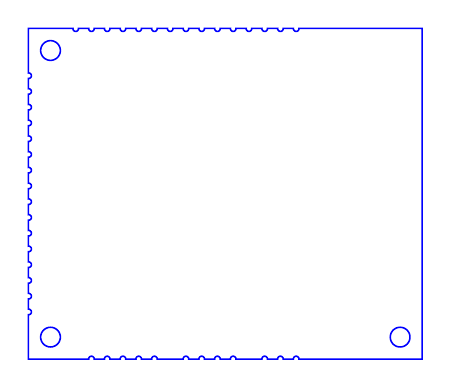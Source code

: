 \draw[color=blue, line width=.2mm] (0.0mm,0.025mm) -- (0.0mm,5.651mm) -- (0.025mm,5.65mm) -- (0.059mm,5.652mm) -- (0.093mm,5.657mm) -- (0.127mm,5.665mm) -- (0.159mm,5.677mm) -- (0.19mm,5.691mm) -- (0.219mm,5.709mm) -- (0.247mm,5.729mm) -- (0.272mm,5.753mm) -- (0.296mm,5.778mm) -- (0.316mm,5.806mm) -- (0.334mm,5.835mm) -- (0.348mm,5.866mm) -- (0.36mm,5.898mm) -- (0.368mm,5.932mm) -- (0.373mm,5.966mm) -- (0.375mm,6.0mm) -- (0.375mm,6.0mm) -- (0.373mm,6.034mm) -- (0.368mm,6.068mm) -- (0.36mm,6.102mm) -- (0.348mm,6.134mm) -- (0.334mm,6.165mm) -- (0.316mm,6.194mm) -- (0.296mm,6.222mm) -- (0.272mm,6.247mm) -- (0.247mm,6.271mm) -- (0.219mm,6.291mm) -- (0.19mm,6.309mm) -- (0.159mm,6.323mm) -- (0.127mm,6.335mm) -- (0.093mm,6.343mm) -- (0.059mm,6.348mm) -- (0.025mm,6.35mm) -- (0.0mm,6.349mm) -- (0.0mm,7.651mm) -- (0.025mm,7.65mm) -- (0.059mm,7.652mm) -- (0.093mm,7.657mm) -- (0.127mm,7.665mm) -- (0.159mm,7.677mm) -- (0.19mm,7.691mm) -- (0.219mm,7.709mm) -- (0.247mm,7.729mm) -- (0.272mm,7.753mm) -- (0.296mm,7.778mm) -- (0.316mm,7.806mm) -- (0.334mm,7.835mm) -- (0.348mm,7.866mm) -- (0.36mm,7.898mm) -- (0.368mm,7.932mm) -- (0.373mm,7.966mm) -- (0.375mm,8.0mm) -- (0.375mm,8.0mm) -- (0.373mm,8.034mm) -- (0.368mm,8.068mm) -- (0.36mm,8.102mm) -- (0.348mm,8.134mm) -- (0.334mm,8.165mm) -- (0.316mm,8.194mm) -- (0.296mm,8.222mm) -- (0.272mm,8.247mm) -- (0.247mm,8.271mm) -- (0.219mm,8.291mm) -- (0.19mm,8.309mm) -- (0.159mm,8.323mm) -- (0.127mm,8.335mm) -- (0.093mm,8.343mm) -- (0.059mm,8.348mm) -- (0.025mm,8.35mm) -- (0.0mm,8.349mm) -- (0.0mm,9.651mm) -- (0.025mm,9.65mm) -- (0.059mm,9.652mm) -- (0.093mm,9.657mm) -- (0.127mm,9.665mm) -- (0.159mm,9.677mm) -- (0.19mm,9.691mm) -- (0.219mm,9.709mm) -- (0.247mm,9.729mm) -- (0.272mm,9.753mm) -- (0.296mm,9.778mm) -- (0.316mm,9.806mm) -- (0.334mm,9.835mm) -- (0.348mm,9.866mm) -- (0.36mm,9.898mm) -- (0.368mm,9.932mm) -- (0.373mm,9.966mm) -- (0.375mm,10.0mm) -- (0.375mm,10.0mm) -- (0.373mm,10.034mm) -- (0.368mm,10.068mm) -- (0.36mm,10.102mm) -- (0.348mm,10.134mm) -- (0.334mm,10.165mm) -- (0.316mm,10.194mm) -- (0.296mm,10.222mm) -- (0.272mm,10.247mm) -- (0.247mm,10.271mm) -- (0.219mm,10.291mm) -- (0.19mm,10.309mm) -- (0.159mm,10.323mm) -- (0.127mm,10.335mm) -- (0.093mm,10.343mm) -- (0.059mm,10.348mm) -- (0.025mm,10.35mm) -- (0.0mm,10.349mm) -- (0.0mm,11.651mm) -- (0.025mm,11.65mm) -- (0.059mm,11.652mm) -- (0.093mm,11.657mm) -- (0.127mm,11.665mm) -- (0.159mm,11.677mm) -- (0.19mm,11.691mm) -- (0.219mm,11.709mm) -- (0.247mm,11.729mm) -- (0.272mm,11.753mm) -- (0.296mm,11.778mm) -- (0.316mm,11.806mm) -- (0.334mm,11.835mm) -- (0.348mm,11.866mm) -- (0.36mm,11.898mm) -- (0.368mm,11.932mm) -- (0.373mm,11.966mm) -- (0.375mm,12.0mm) -- (0.375mm,12.0mm) -- (0.373mm,12.034mm) -- (0.368mm,12.068mm) -- (0.36mm,12.102mm) -- (0.348mm,12.134mm) -- (0.334mm,12.165mm) -- (0.316mm,12.194mm) -- (0.296mm,12.222mm) -- (0.272mm,12.247mm) -- (0.247mm,12.271mm) -- (0.219mm,12.291mm) -- (0.19mm,12.309mm) -- (0.159mm,12.323mm) -- (0.127mm,12.335mm) -- (0.093mm,12.343mm) -- (0.059mm,12.348mm) -- (0.025mm,12.35mm) -- (0.0mm,12.349mm) -- (0.0mm,13.651mm) -- (0.025mm,13.65mm) -- (0.059mm,13.652mm) -- (0.093mm,13.657mm) -- (0.127mm,13.665mm) -- (0.159mm,13.677mm) -- (0.19mm,13.691mm) -- (0.219mm,13.709mm) -- (0.247mm,13.729mm) -- (0.272mm,13.753mm) -- (0.296mm,13.778mm) -- (0.316mm,13.806mm) -- (0.334mm,13.835mm) -- (0.348mm,13.866mm) -- (0.36mm,13.898mm) -- (0.368mm,13.932mm) -- (0.373mm,13.966mm) -- (0.375mm,14.0mm) -- (0.375mm,14.0mm) -- (0.373mm,14.034mm) -- (0.368mm,14.068mm) -- (0.36mm,14.102mm) -- (0.348mm,14.134mm) -- (0.334mm,14.165mm) -- (0.316mm,14.194mm) -- (0.296mm,14.222mm) -- (0.272mm,14.247mm) -- (0.247mm,14.271mm) -- (0.219mm,14.291mm) -- (0.19mm,14.309mm) -- (0.159mm,14.323mm) -- (0.127mm,14.335mm) -- (0.093mm,14.343mm) -- (0.059mm,14.348mm) -- (0.025mm,14.35mm) -- (0.0mm,14.349mm) -- (0.0mm,15.651mm) -- (0.025mm,15.65mm) -- (0.059mm,15.652mm) -- (0.093mm,15.657mm) -- (0.127mm,15.665mm) -- (0.159mm,15.677mm) -- (0.19mm,15.691mm) -- (0.219mm,15.709mm) -- (0.247mm,15.729mm) -- (0.272mm,15.753mm) -- (0.296mm,15.778mm) -- (0.316mm,15.806mm) -- (0.334mm,15.835mm) -- (0.348mm,15.866mm) -- (0.36mm,15.898mm) -- (0.368mm,15.932mm) -- (0.373mm,15.966mm) -- (0.375mm,16.0mm) -- (0.375mm,16.0mm) -- (0.373mm,16.034mm) -- (0.368mm,16.068mm) -- (0.36mm,16.102mm) -- (0.348mm,16.134mm) -- (0.334mm,16.165mm) -- (0.316mm,16.194mm) -- (0.296mm,16.222mm) -- (0.272mm,16.247mm) -- (0.247mm,16.271mm) -- (0.219mm,16.291mm) -- (0.19mm,16.309mm) -- (0.159mm,16.323mm) -- (0.127mm,16.335mm) -- (0.093mm,16.343mm) -- (0.059mm,16.348mm) -- (0.025mm,16.35mm) -- (0.0mm,16.349mm) -- (0.0mm,17.651mm) -- (0.025mm,17.65mm) -- (0.059mm,17.652mm) -- (0.093mm,17.657mm) -- (0.127mm,17.665mm) -- (0.159mm,17.677mm) -- (0.19mm,17.691mm) -- (0.219mm,17.709mm) -- (0.247mm,17.729mm) -- (0.272mm,17.753mm) -- (0.296mm,17.778mm) -- (0.316mm,17.806mm) -- (0.334mm,17.835mm) -- (0.348mm,17.866mm) -- (0.36mm,17.898mm) -- (0.368mm,17.932mm) -- (0.373mm,17.966mm) -- (0.375mm,18.0mm) -- (0.375mm,18.0mm) -- (0.373mm,18.034mm) -- (0.368mm,18.068mm) -- (0.36mm,18.102mm) -- (0.348mm,18.134mm) -- (0.334mm,18.165mm) -- (0.316mm,18.194mm) -- (0.296mm,18.222mm) -- (0.272mm,18.247mm) -- (0.247mm,18.271mm) -- (0.219mm,18.291mm) -- (0.19mm,18.309mm) -- (0.159mm,18.323mm) -- (0.127mm,18.335mm) -- (0.093mm,18.343mm) -- (0.059mm,18.348mm) -- (0.025mm,18.35mm) -- (0.0mm,18.349mm) -- (0.0mm,19.651mm) -- (0.025mm,19.65mm) -- (0.059mm,19.652mm) -- (0.093mm,19.657mm) -- (0.127mm,19.665mm) -- (0.159mm,19.677mm) -- (0.19mm,19.691mm) -- (0.219mm,19.709mm) -- (0.247mm,19.729mm) -- (0.272mm,19.753mm) -- (0.296mm,19.778mm) -- (0.316mm,19.806mm) -- (0.334mm,19.835mm) -- (0.348mm,19.866mm) -- (0.36mm,19.898mm) -- (0.368mm,19.932mm) -- (0.373mm,19.966mm) -- (0.375mm,20.0mm) -- (0.375mm,20.0mm) -- (0.373mm,20.034mm) -- (0.368mm,20.068mm) -- (0.36mm,20.102mm) -- (0.348mm,20.134mm) -- (0.334mm,20.165mm) -- (0.316mm,20.194mm) -- (0.296mm,20.222mm) -- (0.272mm,20.247mm) -- (0.247mm,20.271mm) -- (0.219mm,20.291mm) -- (0.19mm,20.309mm) -- (0.159mm,20.323mm) -- (0.127mm,20.335mm) -- (0.093mm,20.343mm) -- (0.059mm,20.348mm) -- (0.025mm,20.35mm) -- (0.0mm,20.349mm) -- (0.0mm,21.651mm) -- (0.025mm,21.65mm) -- (0.059mm,21.652mm) -- (0.093mm,21.657mm) -- (0.127mm,21.665mm) -- (0.159mm,21.677mm) -- (0.19mm,21.691mm) -- (0.219mm,21.709mm) -- (0.247mm,21.729mm) -- (0.272mm,21.753mm) -- (0.296mm,21.778mm) -- (0.316mm,21.806mm) -- (0.334mm,21.835mm) -- (0.348mm,21.866mm) -- (0.36mm,21.898mm) -- (0.368mm,21.932mm) -- (0.373mm,21.966mm) -- (0.375mm,22.0mm) -- (0.375mm,22.0mm) -- (0.373mm,22.034mm) -- (0.368mm,22.068mm) -- (0.36mm,22.102mm) -- (0.348mm,22.134mm) -- (0.334mm,22.165mm) -- (0.316mm,22.194mm) -- (0.296mm,22.222mm) -- (0.272mm,22.247mm) -- (0.247mm,22.271mm) -- (0.219mm,22.291mm) -- (0.19mm,22.309mm) -- (0.159mm,22.323mm) -- (0.127mm,22.335mm) -- (0.093mm,22.343mm) -- (0.059mm,22.348mm) -- (0.025mm,22.35mm) -- (0.0mm,22.349mm) -- (0.0mm,23.651mm) -- (0.025mm,23.65mm) -- (0.059mm,23.652mm) -- (0.093mm,23.657mm) -- (0.127mm,23.665mm) -- (0.159mm,23.677mm) -- (0.19mm,23.691mm) -- (0.219mm,23.709mm) -- (0.247mm,23.729mm) -- (0.272mm,23.753mm) -- (0.296mm,23.778mm) -- (0.316mm,23.806mm) -- (0.334mm,23.835mm) -- (0.348mm,23.866mm) -- (0.36mm,23.898mm) -- (0.368mm,23.932mm) -- (0.373mm,23.966mm) -- (0.375mm,24.0mm) -- (0.375mm,24.0mm) -- (0.373mm,24.034mm) -- (0.368mm,24.068mm) -- (0.36mm,24.102mm) -- (0.348mm,24.134mm) -- (0.334mm,24.165mm) -- (0.316mm,24.194mm) -- (0.296mm,24.222mm) -- (0.272mm,24.247mm) -- (0.247mm,24.271mm) -- (0.219mm,24.291mm) -- (0.19mm,24.309mm) -- (0.159mm,24.323mm) -- (0.127mm,24.335mm) -- (0.093mm,24.343mm) -- (0.059mm,24.348mm) -- (0.025mm,24.35mm) -- (0.0mm,24.349mm) -- (0.0mm,25.651mm) -- (0.025mm,25.65mm) -- (0.059mm,25.652mm) -- (0.093mm,25.657mm) -- (0.127mm,25.665mm) -- (0.159mm,25.677mm) -- (0.19mm,25.691mm) -- (0.219mm,25.709mm) -- (0.247mm,25.729mm) -- (0.272mm,25.753mm) -- (0.296mm,25.778mm) -- (0.316mm,25.806mm) -- (0.334mm,25.835mm) -- (0.348mm,25.866mm) -- (0.36mm,25.898mm) -- (0.368mm,25.932mm) -- (0.373mm,25.966mm) -- (0.375mm,26.0mm) -- (0.375mm,26.0mm) -- (0.373mm,26.034mm) -- (0.368mm,26.068mm) -- (0.36mm,26.102mm) -- (0.348mm,26.134mm) -- (0.334mm,26.165mm) -- (0.316mm,26.194mm) -- (0.296mm,26.222mm) -- (0.272mm,26.247mm) -- (0.247mm,26.271mm) -- (0.219mm,26.291mm) -- (0.19mm,26.309mm) -- (0.159mm,26.323mm) -- (0.127mm,26.335mm) -- (0.093mm,26.343mm) -- (0.059mm,26.348mm) -- (0.025mm,26.35mm) -- (0.0mm,26.349mm) -- (0.0mm,27.651mm) -- (0.025mm,27.65mm) -- (0.059mm,27.652mm) -- (0.093mm,27.657mm) -- (0.127mm,27.665mm) -- (0.159mm,27.677mm) -- (0.19mm,27.691mm) -- (0.219mm,27.709mm) -- (0.247mm,27.729mm) -- (0.272mm,27.753mm) -- (0.296mm,27.778mm) -- (0.316mm,27.806mm) -- (0.334mm,27.835mm) -- (0.348mm,27.866mm) -- (0.36mm,27.898mm) -- (0.368mm,27.932mm) -- (0.373mm,27.966mm) -- (0.375mm,28.0mm) -- (0.375mm,28.0mm) -- (0.373mm,28.034mm) -- (0.368mm,28.068mm) -- (0.36mm,28.102mm) -- (0.348mm,28.134mm) -- (0.334mm,28.165mm) -- (0.316mm,28.194mm) -- (0.296mm,28.222mm) -- (0.272mm,28.247mm) -- (0.247mm,28.271mm) -- (0.219mm,28.291mm) -- (0.19mm,28.309mm) -- (0.159mm,28.323mm) -- (0.127mm,28.335mm) -- (0.093mm,28.343mm) -- (0.059mm,28.348mm) -- (0.025mm,28.35mm) -- (0.0mm,28.349mm) -- (0.0mm,29.651mm) -- (0.025mm,29.65mm) -- (0.059mm,29.652mm) -- (0.093mm,29.657mm) -- (0.127mm,29.665mm) -- (0.159mm,29.677mm) -- (0.19mm,29.691mm) -- (0.219mm,29.709mm) -- (0.247mm,29.729mm) -- (0.272mm,29.753mm) -- (0.296mm,29.778mm) -- (0.316mm,29.806mm) -- (0.334mm,29.835mm) -- (0.348mm,29.866mm) -- (0.36mm,29.898mm) -- (0.368mm,29.932mm) -- (0.373mm,29.966mm) -- (0.375mm,30.0mm) -- (0.375mm,30.0mm) -- (0.373mm,30.034mm) -- (0.368mm,30.068mm) -- (0.36mm,30.102mm) -- (0.348mm,30.134mm) -- (0.334mm,30.165mm) -- (0.316mm,30.194mm) -- (0.296mm,30.222mm) -- (0.272mm,30.247mm) -- (0.247mm,30.271mm) -- (0.219mm,30.291mm) -- (0.19mm,30.309mm) -- (0.159mm,30.323mm) -- (0.127mm,30.335mm) -- (0.093mm,30.343mm) -- (0.059mm,30.348mm) -- (0.025mm,30.35mm) -- (0.0mm,30.349mm) -- (0.0mm,31.651mm) -- (0.025mm,31.65mm) -- (0.059mm,31.652mm) -- (0.093mm,31.657mm) -- (0.127mm,31.665mm) -- (0.159mm,31.677mm) -- (0.19mm,31.691mm) -- (0.219mm,31.709mm) -- (0.247mm,31.729mm) -- (0.272mm,31.753mm) -- (0.296mm,31.778mm) -- (0.316mm,31.806mm) -- (0.334mm,31.835mm) -- (0.348mm,31.866mm) -- (0.36mm,31.898mm) -- (0.368mm,31.932mm) -- (0.373mm,31.966mm) -- (0.375mm,32.0mm) -- (0.373mm,32.034mm) -- (0.368mm,32.068mm) -- (0.36mm,32.102mm) -- (0.348mm,32.134mm) -- (0.334mm,32.165mm) -- (0.316mm,32.194mm) -- (0.296mm,32.222mm) -- (0.272mm,32.247mm) -- (0.247mm,32.271mm) -- (0.219mm,32.291mm) -- (0.19mm,32.309mm) -- (0.159mm,32.323mm) -- (0.127mm,32.335mm) -- (0.093mm,32.343mm) -- (0.059mm,32.348mm) -- (0.025mm,32.35mm) -- (0.0mm,32.349mm) -- (0.0mm,33.651mm) -- (0.025mm,33.65mm) -- (0.059mm,33.652mm) -- (0.093mm,33.657mm) -- (0.127mm,33.665mm) -- (0.159mm,33.677mm) -- (0.19mm,33.691mm) -- (0.219mm,33.709mm) -- (0.247mm,33.729mm) -- (0.272mm,33.753mm) -- (0.296mm,33.778mm) -- (0.316mm,33.806mm) -- (0.334mm,33.835mm) -- (0.348mm,33.866mm) -- (0.36mm,33.898mm) -- (0.368mm,33.932mm) -- (0.373mm,33.966mm) -- (0.375mm,34.0mm) -- (0.373mm,34.034mm) -- (0.368mm,34.068mm) -- (0.36mm,34.102mm) -- (0.348mm,34.134mm) -- (0.334mm,34.165mm) -- (0.316mm,34.194mm) -- (0.296mm,34.222mm) -- (0.272mm,34.247mm) -- (0.247mm,34.271mm) -- (0.219mm,34.291mm) -- (0.19mm,34.309mm) -- (0.159mm,34.323mm) -- (0.127mm,34.335mm) -- (0.093mm,34.343mm) -- (0.059mm,34.348mm) -- (0.025mm,34.35mm) -- (0.0mm,34.349mm) -- (0.0mm,35.651mm) -- (0.025mm,35.65mm) -- (0.059mm,35.652mm) -- (0.093mm,35.657mm) -- (0.127mm,35.665mm) -- (0.159mm,35.677mm) -- (0.19mm,35.691mm) -- (0.219mm,35.709mm) -- (0.247mm,35.729mm) -- (0.272mm,35.753mm) -- (0.296mm,35.778mm) -- (0.316mm,35.806mm) -- (0.334mm,35.835mm) -- (0.348mm,35.866mm) -- (0.36mm,35.898mm) -- (0.368mm,35.932mm) -- (0.373mm,35.966mm) -- (0.375mm,36.0mm) -- (0.373mm,36.034mm) -- (0.368mm,36.068mm) -- (0.36mm,36.102mm) -- (0.348mm,36.134mm) -- (0.334mm,36.165mm) -- (0.316mm,36.194mm) -- (0.296mm,36.222mm) -- (0.272mm,36.247mm) -- (0.247mm,36.271mm) -- (0.219mm,36.291mm) -- (0.19mm,36.309mm) -- (0.159mm,36.323mm) -- (0.127mm,36.335mm) -- (0.093mm,36.343mm) -- (0.059mm,36.348mm) -- (0.025mm,36.35mm) -- (0.0mm,36.349mm) -- (0.0mm,41.975mm) -- (0.001mm,41.999mm) -- (0.025mm,42.0mm) -- (5.651mm,42.0mm) -- (5.65mm,41.975mm) -- (5.652mm,41.941mm) -- (5.657mm,41.907mm) -- (5.665mm,41.873mm) -- (5.677mm,41.841mm) -- (5.691mm,41.81mm) -- (5.709mm,41.781mm) -- (5.729mm,41.753mm) -- (5.753mm,41.728mm) -- (5.778mm,41.704mm) -- (5.806mm,41.684mm) -- (5.835mm,41.666mm) -- (5.866mm,41.652mm) -- (5.898mm,41.64mm) -- (5.932mm,41.632mm) -- (5.966mm,41.627mm) -- (6.0mm,41.625mm) -- (6.034mm,41.627mm) -- (6.068mm,41.632mm) -- (6.102mm,41.64mm) -- (6.134mm,41.652mm) -- (6.165mm,41.666mm) -- (6.194mm,41.684mm) -- (6.222mm,41.704mm) -- (6.247mm,41.728mm) -- (6.271mm,41.753mm) -- (6.291mm,41.781mm) -- (6.309mm,41.81mm) -- (6.323mm,41.841mm) -- (6.335mm,41.873mm) -- (6.343mm,41.907mm) -- (6.348mm,41.941mm) -- (6.35mm,41.975mm) -- (6.349mm,42.0mm) -- (7.651mm,42.0mm) -- (7.65mm,41.975mm) -- (7.652mm,41.941mm) -- (7.657mm,41.907mm) -- (7.665mm,41.873mm) -- (7.677mm,41.841mm) -- (7.691mm,41.81mm) -- (7.709mm,41.781mm) -- (7.729mm,41.753mm) -- (7.753mm,41.728mm) -- (7.778mm,41.704mm) -- (7.806mm,41.684mm) -- (7.835mm,41.666mm) -- (7.866mm,41.652mm) -- (7.898mm,41.64mm) -- (7.932mm,41.632mm) -- (7.966mm,41.627mm) -- (8.0mm,41.625mm) -- (8.034mm,41.627mm) -- (8.068mm,41.632mm) -- (8.102mm,41.64mm) -- (8.134mm,41.652mm) -- (8.165mm,41.666mm) -- (8.194mm,41.684mm) -- (8.222mm,41.704mm) -- (8.247mm,41.728mm) -- (8.271mm,41.753mm) -- (8.291mm,41.781mm) -- (8.309mm,41.81mm) -- (8.323mm,41.841mm) -- (8.335mm,41.873mm) -- (8.343mm,41.907mm) -- (8.348mm,41.941mm) -- (8.35mm,41.975mm) -- (8.349mm,42.0mm) -- (9.651mm,42.0mm) -- (9.65mm,41.975mm) -- (9.652mm,41.941mm) -- (9.657mm,41.907mm) -- (9.665mm,41.873mm) -- (9.677mm,41.841mm) -- (9.691mm,41.81mm) -- (9.709mm,41.781mm) -- (9.729mm,41.753mm) -- (9.753mm,41.728mm) -- (9.778mm,41.704mm) -- (9.806mm,41.684mm) -- (9.835mm,41.666mm) -- (9.866mm,41.652mm) -- (9.898mm,41.64mm) -- (9.932mm,41.632mm) -- (9.966mm,41.627mm) -- (10.0mm,41.625mm) -- (10.034mm,41.627mm) -- (10.068mm,41.632mm) -- (10.102mm,41.64mm) -- (10.134mm,41.652mm) -- (10.165mm,41.666mm) -- (10.194mm,41.684mm) -- (10.222mm,41.704mm) -- (10.247mm,41.728mm) -- (10.271mm,41.753mm) -- (10.291mm,41.781mm) -- (10.309mm,41.81mm) -- (10.323mm,41.841mm) -- (10.335mm,41.873mm) -- (10.343mm,41.907mm) -- (10.348mm,41.941mm) -- (10.35mm,41.975mm) -- (10.349mm,42.0mm) -- (11.651mm,42.0mm) -- (11.65mm,41.975mm) -- (11.652mm,41.941mm) -- (11.657mm,41.907mm) -- (11.665mm,41.873mm) -- (11.677mm,41.841mm) -- (11.691mm,41.81mm) -- (11.709mm,41.781mm) -- (11.729mm,41.753mm) -- (11.753mm,41.728mm) -- (11.778mm,41.704mm) -- (11.806mm,41.684mm) -- (11.835mm,41.666mm) -- (11.866mm,41.652mm) -- (11.898mm,41.64mm) -- (11.932mm,41.632mm) -- (11.966mm,41.627mm) -- (12.0mm,41.625mm) -- (12.034mm,41.627mm) -- (12.068mm,41.632mm) -- (12.102mm,41.64mm) -- (12.134mm,41.652mm) -- (12.165mm,41.666mm) -- (12.194mm,41.684mm) -- (12.222mm,41.704mm) -- (12.247mm,41.728mm) -- (12.271mm,41.753mm) -- (12.291mm,41.781mm) -- (12.309mm,41.81mm) -- (12.323mm,41.841mm) -- (12.335mm,41.873mm) -- (12.343mm,41.907mm) -- (12.348mm,41.941mm) -- (12.35mm,41.975mm) -- (12.349mm,42.0mm) -- (13.651mm,42.0mm) -- (13.65mm,41.975mm) -- (13.652mm,41.941mm) -- (13.657mm,41.907mm) -- (13.665mm,41.873mm) -- (13.677mm,41.841mm) -- (13.691mm,41.81mm) -- (13.709mm,41.781mm) -- (13.729mm,41.753mm) -- (13.753mm,41.728mm) -- (13.778mm,41.704mm) -- (13.806mm,41.684mm) -- (13.835mm,41.666mm) -- (13.866mm,41.652mm) -- (13.898mm,41.64mm) -- (13.932mm,41.632mm) -- (13.966mm,41.627mm) -- (14.0mm,41.625mm) -- (14.034mm,41.627mm) -- (14.068mm,41.632mm) -- (14.102mm,41.64mm) -- (14.134mm,41.652mm) -- (14.165mm,41.666mm) -- (14.194mm,41.684mm) -- (14.222mm,41.704mm) -- (14.247mm,41.728mm) -- (14.271mm,41.753mm) -- (14.291mm,41.781mm) -- (14.309mm,41.81mm) -- (14.323mm,41.841mm) -- (14.335mm,41.873mm) -- (14.343mm,41.907mm) -- (14.348mm,41.941mm) -- (14.35mm,41.975mm) -- (14.349mm,42.0mm) -- (15.651mm,42.0mm) -- (15.65mm,41.975mm) -- (15.652mm,41.941mm) -- (15.657mm,41.907mm) -- (15.665mm,41.873mm) -- (15.677mm,41.841mm) -- (15.691mm,41.81mm) -- (15.709mm,41.781mm) -- (15.729mm,41.753mm) -- (15.753mm,41.728mm) -- (15.778mm,41.704mm) -- (15.806mm,41.684mm) -- (15.835mm,41.666mm) -- (15.866mm,41.652mm) -- (15.898mm,41.64mm) -- (15.932mm,41.632mm) -- (15.966mm,41.627mm) -- (16.0mm,41.625mm) -- (16.034mm,41.627mm) -- (16.068mm,41.632mm) -- (16.102mm,41.64mm) -- (16.134mm,41.652mm) -- (16.165mm,41.666mm) -- (16.194mm,41.684mm) -- (16.222mm,41.704mm) -- (16.247mm,41.728mm) -- (16.271mm,41.753mm) -- (16.291mm,41.781mm) -- (16.309mm,41.81mm) -- (16.323mm,41.841mm) -- (16.335mm,41.873mm) -- (16.343mm,41.907mm) -- (16.348mm,41.941mm) -- (16.35mm,41.975mm) -- (16.349mm,42.0mm) -- (17.651mm,42.0mm) -- (17.65mm,41.975mm) -- (17.652mm,41.941mm) -- (17.657mm,41.907mm) -- (17.665mm,41.873mm) -- (17.677mm,41.841mm) -- (17.691mm,41.81mm) -- (17.709mm,41.781mm) -- (17.729mm,41.753mm) -- (17.753mm,41.728mm) -- (17.778mm,41.704mm) -- (17.806mm,41.684mm) -- (17.835mm,41.666mm) -- (17.866mm,41.652mm) -- (17.898mm,41.64mm) -- (17.932mm,41.632mm) -- (17.966mm,41.627mm) -- (18.0mm,41.625mm) -- (18.034mm,41.627mm) -- (18.068mm,41.632mm) -- (18.102mm,41.64mm) -- (18.134mm,41.652mm) -- (18.165mm,41.666mm) -- (18.194mm,41.684mm) -- (18.222mm,41.704mm) -- (18.247mm,41.728mm) -- (18.271mm,41.753mm) -- (18.291mm,41.781mm) -- (18.309mm,41.81mm) -- (18.323mm,41.841mm) -- (18.335mm,41.873mm) -- (18.343mm,41.907mm) -- (18.348mm,41.941mm) -- (18.35mm,41.975mm) -- (18.349mm,42.0mm) -- (19.651mm,42.0mm) -- (19.65mm,41.975mm) -- (19.652mm,41.941mm) -- (19.657mm,41.907mm) -- (19.665mm,41.873mm) -- (19.677mm,41.841mm) -- (19.691mm,41.81mm) -- (19.709mm,41.781mm) -- (19.729mm,41.753mm) -- (19.753mm,41.728mm) -- (19.778mm,41.704mm) -- (19.806mm,41.684mm) -- (19.835mm,41.666mm) -- (19.866mm,41.652mm) -- (19.898mm,41.64mm) -- (19.932mm,41.632mm) -- (19.966mm,41.627mm) -- (20.0mm,41.625mm) -- (20.034mm,41.627mm) -- (20.068mm,41.632mm) -- (20.102mm,41.64mm) -- (20.134mm,41.652mm) -- (20.165mm,41.666mm) -- (20.194mm,41.684mm) -- (20.222mm,41.704mm) -- (20.247mm,41.728mm) -- (20.271mm,41.753mm) -- (20.291mm,41.781mm) -- (20.309mm,41.81mm) -- (20.323mm,41.841mm) -- (20.335mm,41.873mm) -- (20.343mm,41.907mm) -- (20.348mm,41.941mm) -- (20.35mm,41.975mm) -- (20.349mm,42.0mm) -- (21.651mm,42.0mm) -- (21.65mm,41.975mm) -- (21.652mm,41.941mm) -- (21.657mm,41.907mm) -- (21.665mm,41.873mm) -- (21.677mm,41.841mm) -- (21.691mm,41.81mm) -- (21.709mm,41.781mm) -- (21.729mm,41.753mm) -- (21.753mm,41.728mm) -- (21.778mm,41.704mm) -- (21.806mm,41.684mm) -- (21.835mm,41.666mm) -- (21.866mm,41.652mm) -- (21.898mm,41.64mm) -- (21.932mm,41.632mm) -- (21.966mm,41.627mm) -- (22.0mm,41.625mm) -- (22.034mm,41.627mm) -- (22.068mm,41.632mm) -- (22.102mm,41.64mm) -- (22.134mm,41.652mm) -- (22.165mm,41.666mm) -- (22.194mm,41.684mm) -- (22.222mm,41.704mm) -- (22.247mm,41.728mm) -- (22.271mm,41.753mm) -- (22.291mm,41.781mm) -- (22.309mm,41.81mm) -- (22.323mm,41.841mm) -- (22.335mm,41.873mm) -- (22.343mm,41.907mm) -- (22.348mm,41.941mm) -- (22.35mm,41.975mm) -- (22.349mm,42.0mm) -- (23.651mm,42.0mm) -- (23.65mm,41.975mm) -- (23.652mm,41.941mm) -- (23.657mm,41.907mm) -- (23.665mm,41.873mm) -- (23.677mm,41.841mm) -- (23.691mm,41.81mm) -- (23.709mm,41.781mm) -- (23.729mm,41.753mm) -- (23.753mm,41.728mm) -- (23.778mm,41.704mm) -- (23.806mm,41.684mm) -- (23.835mm,41.666mm) -- (23.866mm,41.652mm) -- (23.898mm,41.64mm) -- (23.932mm,41.632mm) -- (23.966mm,41.627mm) -- (24.0mm,41.625mm) -- (24.034mm,41.627mm) -- (24.068mm,41.632mm) -- (24.102mm,41.64mm) -- (24.134mm,41.652mm) -- (24.165mm,41.666mm) -- (24.194mm,41.684mm) -- (24.222mm,41.704mm) -- (24.247mm,41.728mm) -- (24.271mm,41.753mm) -- (24.291mm,41.781mm) -- (24.309mm,41.81mm) -- (24.323mm,41.841mm) -- (24.335mm,41.873mm) -- (24.343mm,41.907mm) -- (24.348mm,41.941mm) -- (24.35mm,41.975mm) -- (24.349mm,42.0mm) -- (25.651mm,42.0mm) -- (25.65mm,41.975mm) -- (25.652mm,41.941mm) -- (25.657mm,41.907mm) -- (25.665mm,41.873mm) -- (25.677mm,41.841mm) -- (25.691mm,41.81mm) -- (25.709mm,41.781mm) -- (25.729mm,41.753mm) -- (25.753mm,41.728mm) -- (25.778mm,41.704mm) -- (25.806mm,41.684mm) -- (25.835mm,41.666mm) -- (25.866mm,41.652mm) -- (25.898mm,41.64mm) -- (25.932mm,41.632mm) -- (25.966mm,41.627mm) -- (26.0mm,41.625mm) -- (26.034mm,41.627mm) -- (26.068mm,41.632mm) -- (26.102mm,41.64mm) -- (26.134mm,41.652mm) -- (26.165mm,41.666mm) -- (26.194mm,41.684mm) -- (26.222mm,41.704mm) -- (26.247mm,41.728mm) -- (26.271mm,41.753mm) -- (26.291mm,41.781mm) -- (26.309mm,41.81mm) -- (26.323mm,41.841mm) -- (26.335mm,41.873mm) -- (26.343mm,41.907mm) -- (26.348mm,41.941mm) -- (26.35mm,41.975mm) -- (26.349mm,42.0mm) -- (27.651mm,42.0mm) -- (27.65mm,41.975mm) -- (27.652mm,41.941mm) -- (27.657mm,41.907mm) -- (27.665mm,41.873mm) -- (27.677mm,41.841mm) -- (27.691mm,41.81mm) -- (27.709mm,41.781mm) -- (27.729mm,41.753mm) -- (27.753mm,41.728mm) -- (27.778mm,41.704mm) -- (27.806mm,41.684mm) -- (27.835mm,41.666mm) -- (27.866mm,41.652mm) -- (27.898mm,41.64mm) -- (27.932mm,41.632mm) -- (27.966mm,41.627mm) -- (28.0mm,41.625mm) -- (28.034mm,41.627mm) -- (28.068mm,41.632mm) -- (28.102mm,41.64mm) -- (28.134mm,41.652mm) -- (28.165mm,41.666mm) -- (28.194mm,41.684mm) -- (28.222mm,41.704mm) -- (28.247mm,41.728mm) -- (28.271mm,41.753mm) -- (28.291mm,41.781mm) -- (28.309mm,41.81mm) -- (28.323mm,41.841mm) -- (28.335mm,41.873mm) -- (28.343mm,41.907mm) -- (28.348mm,41.941mm) -- (28.35mm,41.975mm) -- (28.349mm,42.0mm) -- (29.651mm,42.0mm) -- (29.65mm,41.975mm) -- (29.652mm,41.941mm) -- (29.657mm,41.907mm) -- (29.665mm,41.873mm) -- (29.677mm,41.841mm) -- (29.691mm,41.81mm) -- (29.709mm,41.781mm) -- (29.729mm,41.753mm) -- (29.753mm,41.728mm) -- (29.778mm,41.704mm) -- (29.806mm,41.684mm) -- (29.835mm,41.666mm) -- (29.866mm,41.652mm) -- (29.898mm,41.64mm) -- (29.932mm,41.632mm) -- (29.966mm,41.627mm) -- (30.0mm,41.625mm) -- (30.034mm,41.627mm) -- (30.068mm,41.632mm) -- (30.102mm,41.64mm) -- (30.134mm,41.652mm) -- (30.165mm,41.666mm) -- (30.194mm,41.684mm) -- (30.222mm,41.704mm) -- (30.247mm,41.728mm) -- (30.271mm,41.753mm) -- (30.291mm,41.781mm) -- (30.309mm,41.81mm) -- (30.323mm,41.841mm) -- (30.335mm,41.873mm) -- (30.343mm,41.907mm) -- (30.348mm,41.941mm) -- (30.35mm,41.975mm) -- (30.349mm,42.0mm) -- (31.651mm,42.0mm) -- (31.65mm,41.975mm) -- (31.652mm,41.941mm) -- (31.657mm,41.907mm) -- (31.665mm,41.873mm) -- (31.677mm,41.841mm) -- (31.691mm,41.81mm) -- (31.709mm,41.781mm) -- (31.729mm,41.753mm) -- (31.753mm,41.728mm) -- (31.778mm,41.704mm) -- (31.806mm,41.684mm) -- (31.835mm,41.666mm) -- (31.866mm,41.652mm) -- (31.898mm,41.64mm) -- (31.932mm,41.632mm) -- (31.966mm,41.627mm) -- (32.0mm,41.625mm) -- (32.034mm,41.627mm) -- (32.068mm,41.632mm) -- (32.102mm,41.64mm) -- (32.134mm,41.652mm) -- (32.165mm,41.666mm) -- (32.194mm,41.684mm) -- (32.222mm,41.704mm) -- (32.247mm,41.728mm) -- (32.271mm,41.753mm) -- (32.291mm,41.781mm) -- (32.309mm,41.81mm) -- (32.323mm,41.841mm) -- (32.335mm,41.873mm) -- (32.343mm,41.907mm) -- (32.348mm,41.941mm) -- (32.35mm,41.975mm) -- (32.349mm,42.0mm) -- (33.651mm,42.0mm) -- (33.65mm,41.975mm) -- (33.652mm,41.941mm) -- (33.657mm,41.907mm) -- (33.665mm,41.873mm) -- (33.677mm,41.841mm) -- (33.691mm,41.81mm) -- (33.709mm,41.781mm) -- (33.729mm,41.753mm) -- (33.753mm,41.728mm) -- (33.778mm,41.704mm) -- (33.806mm,41.684mm) -- (33.835mm,41.666mm) -- (33.866mm,41.652mm) -- (33.898mm,41.64mm) -- (33.932mm,41.632mm) -- (33.966mm,41.627mm) -- (34.0mm,41.625mm) -- (34.034mm,41.627mm) -- (34.068mm,41.632mm) -- (34.102mm,41.64mm) -- (34.134mm,41.652mm) -- (34.165mm,41.666mm) -- (34.194mm,41.684mm) -- (34.222mm,41.704mm) -- (34.247mm,41.728mm) -- (34.271mm,41.753mm) -- (34.291mm,41.781mm) -- (34.309mm,41.81mm) -- (34.323mm,41.841mm) -- (34.335mm,41.873mm) -- (34.343mm,41.907mm) -- (34.348mm,41.941mm) -- (34.35mm,41.975mm) -- (34.349mm,42.0mm) -- (49.975mm,42.0mm) -- (49.999mm,41.999mm) -- (50.0mm,41.975mm) -- (50.0mm,0.025mm) -- (49.999mm,0.001mm) -- (49.975mm,0.0mm) -- (34.349mm,0.0mm) -- (34.35mm,0.025mm) -- (34.35mm,0.025mm) -- (34.348mm,0.059mm) -- (34.343mm,0.093mm) -- (34.335mm,0.127mm) -- (34.323mm,0.159mm) -- (34.309mm,0.19mm) -- (34.291mm,0.219mm) -- (34.271mm,0.247mm) -- (34.247mm,0.272mm) -- (34.222mm,0.296mm) -- (34.194mm,0.316mm) -- (34.165mm,0.334mm) -- (34.134mm,0.348mm) -- (34.102mm,0.36mm) -- (34.068mm,0.368mm) -- (34.034mm,0.373mm) -- (34.0mm,0.375mm) -- (33.966mm,0.373mm) -- (33.932mm,0.368mm) -- (33.898mm,0.36mm) -- (33.866mm,0.348mm) -- (33.835mm,0.334mm) -- (33.806mm,0.316mm) -- (33.778mm,0.296mm) -- (33.753mm,0.272mm) -- (33.729mm,0.247mm) -- (33.709mm,0.219mm) -- (33.691mm,0.19mm) -- (33.677mm,0.159mm) -- (33.665mm,0.127mm) -- (33.657mm,0.093mm) -- (33.652mm,0.059mm) -- (33.65mm,0.025mm) -- (33.651mm,0.0mm) -- (32.349mm,0.0mm) -- (32.35mm,0.025mm) -- (32.35mm,0.025mm) -- (32.348mm,0.059mm) -- (32.343mm,0.093mm) -- (32.335mm,0.127mm) -- (32.323mm,0.159mm) -- (32.309mm,0.19mm) -- (32.291mm,0.219mm) -- (32.271mm,0.247mm) -- (32.247mm,0.272mm) -- (32.222mm,0.296mm) -- (32.194mm,0.316mm) -- (32.165mm,0.334mm) -- (32.134mm,0.348mm) -- (32.102mm,0.36mm) -- (32.068mm,0.368mm) -- (32.034mm,0.373mm) -- (32.0mm,0.375mm) -- (31.966mm,0.373mm) -- (31.932mm,0.368mm) -- (31.898mm,0.36mm) -- (31.866mm,0.348mm) -- (31.835mm,0.334mm) -- (31.806mm,0.316mm) -- (31.778mm,0.296mm) -- (31.753mm,0.272mm) -- (31.729mm,0.247mm) -- (31.709mm,0.219mm) -- (31.691mm,0.19mm) -- (31.677mm,0.159mm) -- (31.665mm,0.127mm) -- (31.657mm,0.093mm) -- (31.652mm,0.059mm) -- (31.65mm,0.025mm) -- (31.651mm,0.0mm) -- (30.349mm,0.0mm) -- (30.35mm,0.025mm) -- (30.35mm,0.025mm) -- (30.348mm,0.059mm) -- (30.343mm,0.093mm) -- (30.335mm,0.127mm) -- (30.323mm,0.159mm) -- (30.309mm,0.19mm) -- (30.291mm,0.219mm) -- (30.271mm,0.247mm) -- (30.247mm,0.272mm) -- (30.222mm,0.296mm) -- (30.194mm,0.316mm) -- (30.165mm,0.334mm) -- (30.134mm,0.348mm) -- (30.102mm,0.36mm) -- (30.068mm,0.368mm) -- (30.034mm,0.373mm) -- (30.0mm,0.375mm) -- (29.966mm,0.373mm) -- (29.932mm,0.368mm) -- (29.898mm,0.36mm) -- (29.866mm,0.348mm) -- (29.835mm,0.334mm) -- (29.806mm,0.316mm) -- (29.778mm,0.296mm) -- (29.753mm,0.272mm) -- (29.729mm,0.247mm) -- (29.709mm,0.219mm) -- (29.691mm,0.19mm) -- (29.677mm,0.159mm) -- (29.665mm,0.127mm) -- (29.657mm,0.093mm) -- (29.652mm,0.059mm) -- (29.65mm,0.025mm) -- (29.651mm,0.0mm) -- (26.349mm,0.0mm) -- (26.35mm,0.025mm) -- (26.35mm,0.025mm) -- (26.348mm,0.059mm) -- (26.343mm,0.093mm) -- (26.335mm,0.127mm) -- (26.323mm,0.159mm) -- (26.309mm,0.19mm) -- (26.291mm,0.219mm) -- (26.271mm,0.247mm) -- (26.247mm,0.272mm) -- (26.222mm,0.296mm) -- (26.194mm,0.316mm) -- (26.165mm,0.334mm) -- (26.134mm,0.348mm) -- (26.102mm,0.36mm) -- (26.068mm,0.368mm) -- (26.034mm,0.373mm) -- (26.0mm,0.375mm) -- (25.966mm,0.373mm) -- (25.932mm,0.368mm) -- (25.898mm,0.36mm) -- (25.866mm,0.348mm) -- (25.835mm,0.334mm) -- (25.806mm,0.316mm) -- (25.778mm,0.296mm) -- (25.753mm,0.272mm) -- (25.729mm,0.247mm) -- (25.709mm,0.219mm) -- (25.691mm,0.19mm) -- (25.677mm,0.159mm) -- (25.665mm,0.127mm) -- (25.657mm,0.093mm) -- (25.652mm,0.059mm) -- (25.65mm,0.025mm) -- (25.651mm,0.0mm) -- (24.349mm,0.0mm) -- (24.35mm,0.025mm) -- (24.35mm,0.025mm) -- (24.348mm,0.059mm) -- (24.343mm,0.093mm) -- (24.335mm,0.127mm) -- (24.323mm,0.159mm) -- (24.309mm,0.19mm) -- (24.291mm,0.219mm) -- (24.271mm,0.247mm) -- (24.247mm,0.272mm) -- (24.222mm,0.296mm) -- (24.194mm,0.316mm) -- (24.165mm,0.334mm) -- (24.134mm,0.348mm) -- (24.102mm,0.36mm) -- (24.068mm,0.368mm) -- (24.034mm,0.373mm) -- (24.0mm,0.375mm) -- (23.966mm,0.373mm) -- (23.932mm,0.368mm) -- (23.898mm,0.36mm) -- (23.866mm,0.348mm) -- (23.835mm,0.334mm) -- (23.806mm,0.316mm) -- (23.778mm,0.296mm) -- (23.753mm,0.272mm) -- (23.729mm,0.247mm) -- (23.709mm,0.219mm) -- (23.691mm,0.19mm) -- (23.677mm,0.159mm) -- (23.665mm,0.127mm) -- (23.657mm,0.093mm) -- (23.652mm,0.059mm) -- (23.65mm,0.025mm) -- (23.651mm,0.0mm) -- (22.349mm,0.0mm) -- (22.35mm,0.025mm) -- (22.35mm,0.025mm) -- (22.348mm,0.059mm) -- (22.343mm,0.093mm) -- (22.335mm,0.127mm) -- (22.323mm,0.159mm) -- (22.309mm,0.19mm) -- (22.291mm,0.219mm) -- (22.271mm,0.247mm) -- (22.247mm,0.272mm) -- (22.222mm,0.296mm) -- (22.194mm,0.316mm) -- (22.165mm,0.334mm) -- (22.134mm,0.348mm) -- (22.102mm,0.36mm) -- (22.068mm,0.368mm) -- (22.034mm,0.373mm) -- (22.0mm,0.375mm) -- (21.966mm,0.373mm) -- (21.932mm,0.368mm) -- (21.898mm,0.36mm) -- (21.866mm,0.348mm) -- (21.835mm,0.334mm) -- (21.806mm,0.316mm) -- (21.778mm,0.296mm) -- (21.753mm,0.272mm) -- (21.729mm,0.247mm) -- (21.709mm,0.219mm) -- (21.691mm,0.19mm) -- (21.677mm,0.159mm) -- (21.665mm,0.127mm) -- (21.657mm,0.093mm) -- (21.652mm,0.059mm) -- (21.65mm,0.025mm) -- (21.651mm,0.0mm) -- (20.349mm,0.0mm) -- (20.35mm,0.025mm) -- (20.35mm,0.025mm) -- (20.348mm,0.059mm) -- (20.343mm,0.093mm) -- (20.335mm,0.127mm) -- (20.323mm,0.159mm) -- (20.309mm,0.19mm) -- (20.291mm,0.219mm) -- (20.271mm,0.247mm) -- (20.247mm,0.272mm) -- (20.222mm,0.296mm) -- (20.194mm,0.316mm) -- (20.165mm,0.334mm) -- (20.134mm,0.348mm) -- (20.102mm,0.36mm) -- (20.068mm,0.368mm) -- (20.034mm,0.373mm) -- (20.0mm,0.375mm) -- (19.966mm,0.373mm) -- (19.932mm,0.368mm) -- (19.898mm,0.36mm) -- (19.866mm,0.348mm) -- (19.835mm,0.334mm) -- (19.806mm,0.316mm) -- (19.778mm,0.296mm) -- (19.753mm,0.272mm) -- (19.729mm,0.247mm) -- (19.709mm,0.219mm) -- (19.691mm,0.19mm) -- (19.677mm,0.159mm) -- (19.665mm,0.127mm) -- (19.657mm,0.093mm) -- (19.652mm,0.059mm) -- (19.65mm,0.025mm) -- (19.651mm,0.0mm) -- (16.349mm,0.0mm) -- (16.35mm,0.025mm) -- (16.35mm,0.025mm) -- (16.348mm,0.059mm) -- (16.343mm,0.093mm) -- (16.335mm,0.127mm) -- (16.323mm,0.159mm) -- (16.309mm,0.19mm) -- (16.291mm,0.219mm) -- (16.271mm,0.247mm) -- (16.247mm,0.272mm) -- (16.222mm,0.296mm) -- (16.194mm,0.316mm) -- (16.165mm,0.334mm) -- (16.134mm,0.348mm) -- (16.102mm,0.36mm) -- (16.068mm,0.368mm) -- (16.034mm,0.373mm) -- (16.0mm,0.375mm) -- (15.966mm,0.373mm) -- (15.932mm,0.368mm) -- (15.898mm,0.36mm) -- (15.866mm,0.348mm) -- (15.835mm,0.334mm) -- (15.806mm,0.316mm) -- (15.778mm,0.296mm) -- (15.753mm,0.272mm) -- (15.729mm,0.247mm) -- (15.709mm,0.219mm) -- (15.691mm,0.19mm) -- (15.677mm,0.159mm) -- (15.665mm,0.127mm) -- (15.657mm,0.093mm) -- (15.652mm,0.059mm) -- (15.65mm,0.025mm) -- (15.651mm,0.0mm) -- (14.349mm,0.0mm) -- (14.35mm,0.025mm) -- (14.35mm,0.025mm) -- (14.348mm,0.059mm) -- (14.343mm,0.093mm) -- (14.335mm,0.127mm) -- (14.323mm,0.159mm) -- (14.309mm,0.19mm) -- (14.291mm,0.219mm) -- (14.271mm,0.247mm) -- (14.247mm,0.272mm) -- (14.222mm,0.296mm) -- (14.194mm,0.316mm) -- (14.165mm,0.334mm) -- (14.134mm,0.348mm) -- (14.102mm,0.36mm) -- (14.068mm,0.368mm) -- (14.034mm,0.373mm) -- (14.0mm,0.375mm) -- (13.966mm,0.373mm) -- (13.932mm,0.368mm) -- (13.898mm,0.36mm) -- (13.866mm,0.348mm) -- (13.835mm,0.334mm) -- (13.806mm,0.316mm) -- (13.778mm,0.296mm) -- (13.753mm,0.272mm) -- (13.729mm,0.247mm) -- (13.709mm,0.219mm) -- (13.691mm,0.19mm) -- (13.677mm,0.159mm) -- (13.665mm,0.127mm) -- (13.657mm,0.093mm) -- (13.652mm,0.059mm) -- (13.65mm,0.025mm) -- (13.651mm,0.0mm) -- (12.349mm,0.0mm) -- (12.35mm,0.025mm) -- (12.35mm,0.025mm) -- (12.348mm,0.059mm) -- (12.343mm,0.093mm) -- (12.335mm,0.127mm) -- (12.323mm,0.159mm) -- (12.309mm,0.19mm) -- (12.291mm,0.219mm) -- (12.271mm,0.247mm) -- (12.247mm,0.272mm) -- (12.222mm,0.296mm) -- (12.194mm,0.316mm) -- (12.165mm,0.334mm) -- (12.134mm,0.348mm) -- (12.102mm,0.36mm) -- (12.068mm,0.368mm) -- (12.034mm,0.373mm) -- (12.0mm,0.375mm) -- (11.966mm,0.373mm) -- (11.932mm,0.368mm) -- (11.898mm,0.36mm) -- (11.866mm,0.348mm) -- (11.835mm,0.334mm) -- (11.806mm,0.316mm) -- (11.778mm,0.296mm) -- (11.753mm,0.272mm) -- (11.729mm,0.247mm) -- (11.709mm,0.219mm) -- (11.691mm,0.19mm) -- (11.677mm,0.159mm) -- (11.665mm,0.127mm) -- (11.657mm,0.093mm) -- (11.652mm,0.059mm) -- (11.65mm,0.025mm) -- (11.651mm,0.0mm) -- (10.349mm,0.0mm) -- (10.35mm,0.025mm) -- (10.35mm,0.025mm) -- (10.348mm,0.059mm) -- (10.343mm,0.093mm) -- (10.335mm,0.127mm) -- (10.323mm,0.159mm) -- (10.309mm,0.19mm) -- (10.291mm,0.219mm) -- (10.271mm,0.247mm) -- (10.247mm,0.272mm) -- (10.222mm,0.296mm) -- (10.194mm,0.316mm) -- (10.165mm,0.334mm) -- (10.134mm,0.348mm) -- (10.102mm,0.36mm) -- (10.068mm,0.368mm) -- (10.034mm,0.373mm) -- (10.0mm,0.375mm) -- (9.966mm,0.373mm) -- (9.932mm,0.368mm) -- (9.898mm,0.36mm) -- (9.866mm,0.348mm) -- (9.835mm,0.334mm) -- (9.806mm,0.316mm) -- (9.778mm,0.296mm) -- (9.753mm,0.272mm) -- (9.729mm,0.247mm) -- (9.709mm,0.219mm) -- (9.691mm,0.19mm) -- (9.677mm,0.159mm) -- (9.665mm,0.127mm) -- (9.657mm,0.093mm) -- (9.652mm,0.059mm) -- (9.65mm,0.025mm) -- (9.651mm,0.0mm) -- (8.349mm,0.0mm) -- (8.35mm,0.025mm) -- (8.35mm,0.025mm) -- (8.348mm,0.059mm) -- (8.343mm,0.093mm) -- (8.335mm,0.127mm) -- (8.323mm,0.159mm) -- (8.309mm,0.19mm) -- (8.291mm,0.219mm) -- (8.271mm,0.247mm) -- (8.247mm,0.272mm) -- (8.222mm,0.296mm) -- (8.194mm,0.316mm) -- (8.165mm,0.334mm) -- (8.134mm,0.348mm) -- (8.102mm,0.36mm) -- (8.068mm,0.368mm) -- (8.034mm,0.373mm) -- (8.0mm,0.375mm) -- (7.966mm,0.373mm) -- (7.932mm,0.368mm) -- (7.898mm,0.36mm) -- (7.866mm,0.348mm) -- (7.835mm,0.334mm) -- (7.806mm,0.316mm) -- (7.778mm,0.296mm) -- (7.753mm,0.272mm) -- (7.729mm,0.247mm) -- (7.709mm,0.219mm) -- (7.691mm,0.19mm) -- (7.677mm,0.159mm) -- (7.665mm,0.127mm) -- (7.657mm,0.093mm) -- (7.652mm,0.059mm) -- (7.65mm,0.025mm) -- (7.651mm,0.0mm) -- (0.025mm,0.0mm) -- (0.001mm,0.001mm) -- (0.0mm,0.025mm);
\draw[color=blue, line width=.2mm] (48.45mm,2.8mm) -- (48.45mm,2.8mm) -- (48.444mm,2.923mm) -- (48.426mm,3.044mm) -- (48.396mm,3.163mm) -- (48.355mm,3.278mm) -- (48.302mm,3.389mm) -- (48.239mm,3.494mm) -- (48.166mm,3.593mm) -- (48.084mm,3.684mm) -- (47.993mm,3.766mm) -- (47.894mm,3.839mm) -- (47.789mm,3.902mm) -- (47.678mm,3.955mm) -- (47.563mm,3.996mm) -- (47.444mm,4.026mm) -- (47.323mm,4.044mm) -- (47.2mm,4.05mm) -- (47.077mm,4.044mm) -- (46.956mm,4.026mm) -- (46.837mm,3.996mm) -- (46.722mm,3.955mm) -- (46.611mm,3.902mm) -- (46.506mm,3.839mm) -- (46.407mm,3.766mm) -- (46.316mm,3.684mm) -- (46.234mm,3.593mm) -- (46.161mm,3.494mm) -- (46.098mm,3.389mm) -- (46.045mm,3.278mm) -- (46.004mm,3.163mm) -- (45.974mm,3.044mm) -- (45.956mm,2.923mm) -- (45.95mm,2.8mm) -- (45.956mm,2.677mm) -- (45.974mm,2.556mm) -- (46.004mm,2.437mm) -- (46.045mm,2.322mm) -- (46.098mm,2.211mm) -- (46.161mm,2.106mm) -- (46.234mm,2.007mm) -- (46.316mm,1.916mm) -- (46.407mm,1.834mm) -- (46.506mm,1.761mm) -- (46.611mm,1.698mm) -- (46.722mm,1.645mm) -- (46.837mm,1.604mm) -- (46.956mm,1.574mm) -- (47.077mm,1.556mm) -- (47.2mm,1.55mm) -- (47.323mm,1.556mm) -- (47.444mm,1.574mm) -- (47.563mm,1.604mm) -- (47.678mm,1.645mm) -- (47.789mm,1.698mm) -- (47.894mm,1.761mm) -- (47.993mm,1.834mm) -- (48.084mm,1.916mm) -- (48.166mm,2.007mm) -- (48.239mm,2.106mm) -- (48.302mm,2.211mm) -- (48.355mm,2.322mm) -- (48.396mm,2.437mm) -- (48.426mm,2.556mm) -- (48.444mm,2.677mm) -- (48.45mm,2.8mm);
\draw[color=blue, line width=.2mm] (4.05mm,2.8mm) -- (4.05mm,2.8mm) -- (4.044mm,2.923mm) -- (4.026mm,3.044mm) -- (3.996mm,3.163mm) -- (3.955mm,3.278mm) -- (3.902mm,3.389mm) -- (3.839mm,3.494mm) -- (3.766mm,3.593mm) -- (3.684mm,3.684mm) -- (3.593mm,3.766mm) -- (3.494mm,3.839mm) -- (3.389mm,3.902mm) -- (3.278mm,3.955mm) -- (3.163mm,3.996mm) -- (3.044mm,4.026mm) -- (2.923mm,4.044mm) -- (2.8mm,4.05mm) -- (2.677mm,4.044mm) -- (2.556mm,4.026mm) -- (2.437mm,3.996mm) -- (2.322mm,3.955mm) -- (2.211mm,3.902mm) -- (2.106mm,3.839mm) -- (2.007mm,3.766mm) -- (1.916mm,3.684mm) -- (1.834mm,3.593mm) -- (1.761mm,3.494mm) -- (1.698mm,3.389mm) -- (1.645mm,3.278mm) -- (1.604mm,3.163mm) -- (1.574mm,3.044mm) -- (1.556mm,2.923mm) -- (1.55mm,2.8mm) -- (1.556mm,2.677mm) -- (1.574mm,2.556mm) -- (1.604mm,2.437mm) -- (1.645mm,2.322mm) -- (1.698mm,2.211mm) -- (1.761mm,2.106mm) -- (1.834mm,2.007mm) -- (1.916mm,1.916mm) -- (2.007mm,1.834mm) -- (2.106mm,1.761mm) -- (2.211mm,1.698mm) -- (2.322mm,1.645mm) -- (2.437mm,1.604mm) -- (2.556mm,1.574mm) -- (2.677mm,1.556mm) -- (2.8mm,1.55mm) -- (2.923mm,1.556mm) -- (3.044mm,1.574mm) -- (3.163mm,1.604mm) -- (3.278mm,1.645mm) -- (3.389mm,1.698mm) -- (3.494mm,1.761mm) -- (3.593mm,1.834mm) -- (3.684mm,1.916mm) -- (3.766mm,2.007mm) -- (3.839mm,2.106mm) -- (3.902mm,2.211mm) -- (3.955mm,2.322mm) -- (3.996mm,2.437mm) -- (4.026mm,2.556mm) -- (4.044mm,2.677mm) -- (4.05mm,2.8mm);
\draw[color=blue, line width=.2mm] (4.05mm,39.2mm) -- (4.05mm,39.2mm) -- (4.044mm,39.323mm) -- (4.026mm,39.444mm) -- (3.996mm,39.563mm) -- (3.955mm,39.678mm) -- (3.902mm,39.789mm) -- (3.839mm,39.894mm) -- (3.766mm,39.993mm) -- (3.684mm,40.084mm) -- (3.593mm,40.166mm) -- (3.494mm,40.239mm) -- (3.389mm,40.302mm) -- (3.278mm,40.355mm) -- (3.163mm,40.396mm) -- (3.044mm,40.426mm) -- (2.923mm,40.444mm) -- (2.8mm,40.45mm) -- (2.677mm,40.444mm) -- (2.556mm,40.426mm) -- (2.437mm,40.396mm) -- (2.322mm,40.355mm) -- (2.211mm,40.302mm) -- (2.106mm,40.239mm) -- (2.007mm,40.166mm) -- (1.916mm,40.084mm) -- (1.834mm,39.993mm) -- (1.761mm,39.894mm) -- (1.698mm,39.789mm) -- (1.645mm,39.678mm) -- (1.604mm,39.563mm) -- (1.574mm,39.444mm) -- (1.556mm,39.323mm) -- (1.55mm,39.2mm) -- (1.556mm,39.077mm) -- (1.574mm,38.956mm) -- (1.604mm,38.837mm) -- (1.645mm,38.722mm) -- (1.698mm,38.611mm) -- (1.761mm,38.506mm) -- (1.834mm,38.407mm) -- (1.916mm,38.316mm) -- (2.007mm,38.234mm) -- (2.106mm,38.161mm) -- (2.211mm,38.098mm) -- (2.322mm,38.045mm) -- (2.437mm,38.004mm) -- (2.556mm,37.974mm) -- (2.677mm,37.956mm) -- (2.8mm,37.95mm) -- (2.923mm,37.956mm) -- (3.044mm,37.974mm) -- (3.163mm,38.004mm) -- (3.278mm,38.045mm) -- (3.389mm,38.098mm) -- (3.494mm,38.161mm) -- (3.593mm,38.234mm) -- (3.684mm,38.316mm) -- (3.766mm,38.407mm) -- (3.839mm,38.506mm) -- (3.902mm,38.611mm) -- (3.955mm,38.722mm) -- (3.996mm,38.837mm) -- (4.026mm,38.956mm) -- (4.044mm,39.077mm) -- (4.05mm,39.2mm);
